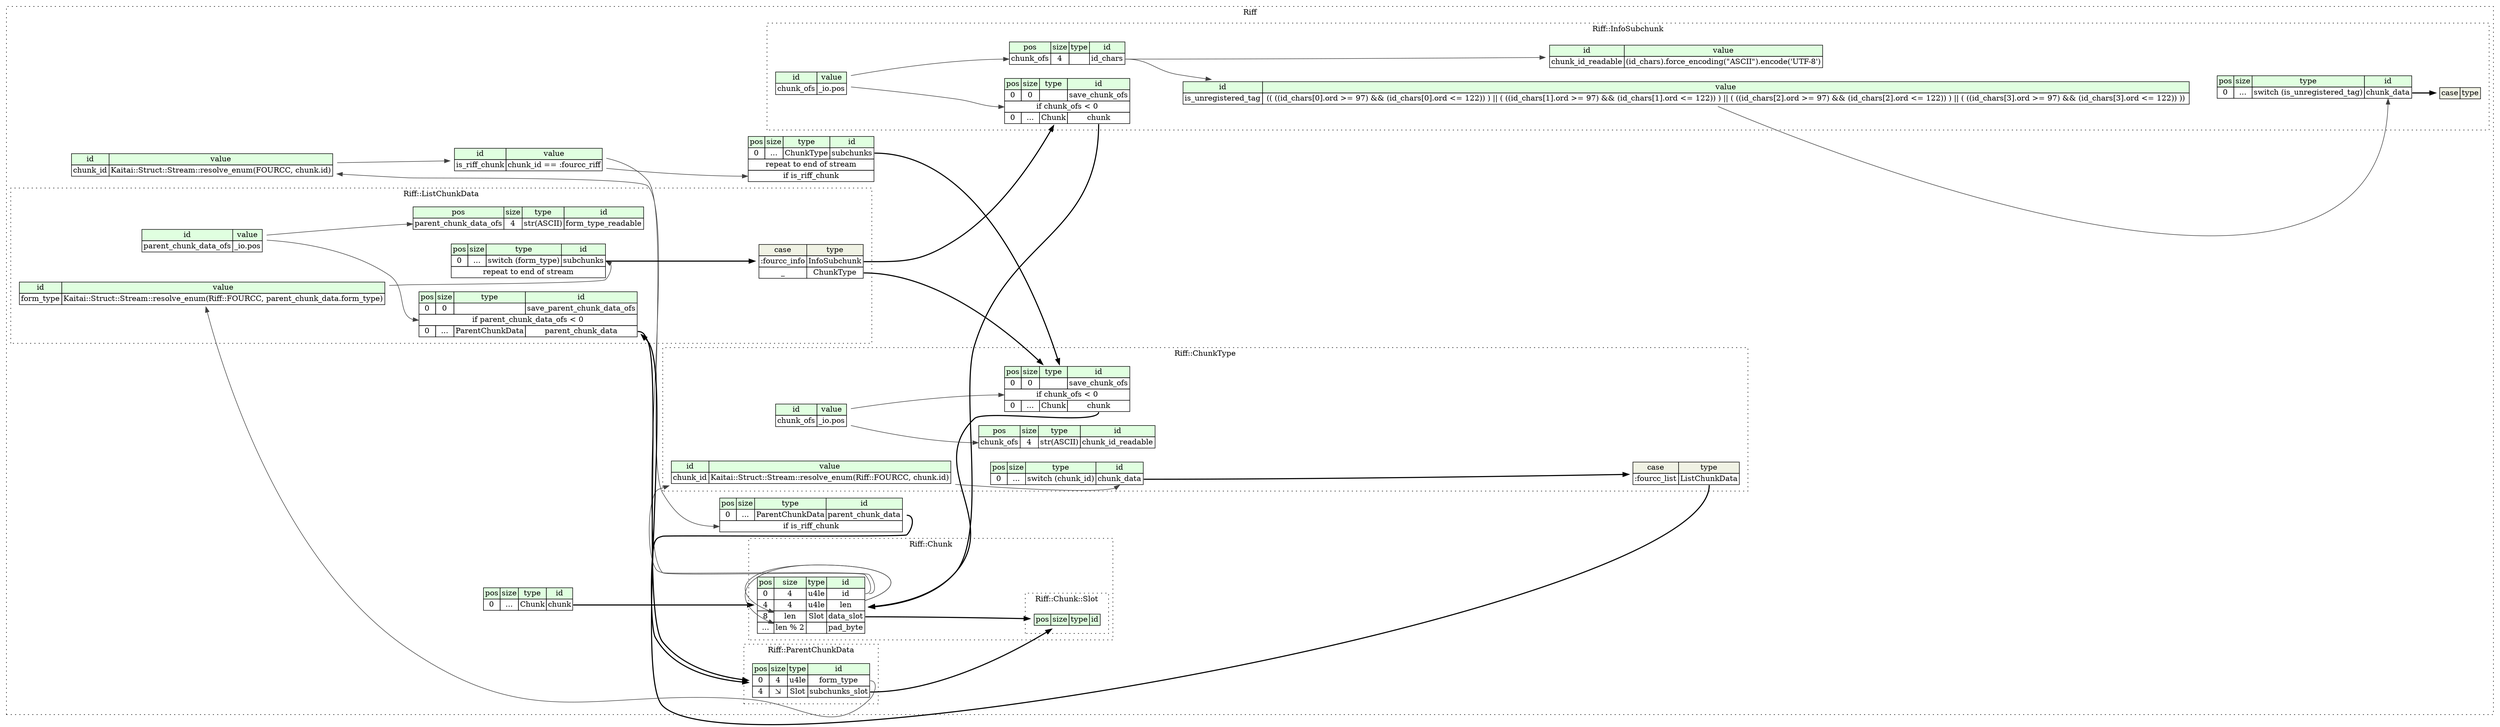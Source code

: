 digraph {
	rankdir=LR;
	node [shape=plaintext];
	subgraph cluster__riff {
		label="Riff";
		graph[style=dotted];

		riff__seq [label=<<TABLE BORDER="0" CELLBORDER="1" CELLSPACING="0">
			<TR><TD BGCOLOR="#E0FFE0">pos</TD><TD BGCOLOR="#E0FFE0">size</TD><TD BGCOLOR="#E0FFE0">type</TD><TD BGCOLOR="#E0FFE0">id</TD></TR>
			<TR><TD PORT="chunk_pos">0</TD><TD PORT="chunk_size">...</TD><TD>Chunk</TD><TD PORT="chunk_type">chunk</TD></TR>
		</TABLE>>];
		riff__inst__chunk_id [label=<<TABLE BORDER="0" CELLBORDER="1" CELLSPACING="0">
			<TR><TD BGCOLOR="#E0FFE0">id</TD><TD BGCOLOR="#E0FFE0">value</TD></TR>
			<TR><TD>chunk_id</TD><TD>Kaitai::Struct::Stream::resolve_enum(FOURCC, chunk.id)</TD></TR>
		</TABLE>>];
		riff__inst__is_riff_chunk [label=<<TABLE BORDER="0" CELLBORDER="1" CELLSPACING="0">
			<TR><TD BGCOLOR="#E0FFE0">id</TD><TD BGCOLOR="#E0FFE0">value</TD></TR>
			<TR><TD>is_riff_chunk</TD><TD>chunk_id == :fourcc_riff</TD></TR>
		</TABLE>>];
		riff__inst__parent_chunk_data [label=<<TABLE BORDER="0" CELLBORDER="1" CELLSPACING="0">
			<TR><TD BGCOLOR="#E0FFE0">pos</TD><TD BGCOLOR="#E0FFE0">size</TD><TD BGCOLOR="#E0FFE0">type</TD><TD BGCOLOR="#E0FFE0">id</TD></TR>
			<TR><TD PORT="parent_chunk_data_pos">0</TD><TD PORT="parent_chunk_data_size">...</TD><TD>ParentChunkData</TD><TD PORT="parent_chunk_data_type">parent_chunk_data</TD></TR>
			<TR><TD COLSPAN="4" PORT="parent_chunk_data__if">if is_riff_chunk</TD></TR>
		</TABLE>>];
		riff__inst__subchunks [label=<<TABLE BORDER="0" CELLBORDER="1" CELLSPACING="0">
			<TR><TD BGCOLOR="#E0FFE0">pos</TD><TD BGCOLOR="#E0FFE0">size</TD><TD BGCOLOR="#E0FFE0">type</TD><TD BGCOLOR="#E0FFE0">id</TD></TR>
			<TR><TD PORT="subchunks_pos">0</TD><TD PORT="subchunks_size">...</TD><TD>ChunkType</TD><TD PORT="subchunks_type">subchunks</TD></TR>
			<TR><TD COLSPAN="4" PORT="subchunks__repeat">repeat to end of stream</TD></TR>
			<TR><TD COLSPAN="4" PORT="subchunks__if">if is_riff_chunk</TD></TR>
		</TABLE>>];
		subgraph cluster__chunk {
			label="Riff::Chunk";
			graph[style=dotted];

			chunk__seq [label=<<TABLE BORDER="0" CELLBORDER="1" CELLSPACING="0">
				<TR><TD BGCOLOR="#E0FFE0">pos</TD><TD BGCOLOR="#E0FFE0">size</TD><TD BGCOLOR="#E0FFE0">type</TD><TD BGCOLOR="#E0FFE0">id</TD></TR>
				<TR><TD PORT="id_pos">0</TD><TD PORT="id_size">4</TD><TD>u4le</TD><TD PORT="id_type">id</TD></TR>
				<TR><TD PORT="len_pos">4</TD><TD PORT="len_size">4</TD><TD>u4le</TD><TD PORT="len_type">len</TD></TR>
				<TR><TD PORT="data_slot_pos">8</TD><TD PORT="data_slot_size">len</TD><TD>Slot</TD><TD PORT="data_slot_type">data_slot</TD></TR>
				<TR><TD PORT="pad_byte_pos">...</TD><TD PORT="pad_byte_size">len % 2</TD><TD></TD><TD PORT="pad_byte_type">pad_byte</TD></TR>
			</TABLE>>];
			subgraph cluster__slot {
				label="Riff::Chunk::Slot";
				graph[style=dotted];

				slot__seq [label=<<TABLE BORDER="0" CELLBORDER="1" CELLSPACING="0">
					<TR><TD BGCOLOR="#E0FFE0">pos</TD><TD BGCOLOR="#E0FFE0">size</TD><TD BGCOLOR="#E0FFE0">type</TD><TD BGCOLOR="#E0FFE0">id</TD></TR>
				</TABLE>>];
			}
		}
		subgraph cluster__chunk_type {
			label="Riff::ChunkType";
			graph[style=dotted];

			chunk_type__seq [label=<<TABLE BORDER="0" CELLBORDER="1" CELLSPACING="0">
				<TR><TD BGCOLOR="#E0FFE0">pos</TD><TD BGCOLOR="#E0FFE0">size</TD><TD BGCOLOR="#E0FFE0">type</TD><TD BGCOLOR="#E0FFE0">id</TD></TR>
				<TR><TD PORT="save_chunk_ofs_pos">0</TD><TD PORT="save_chunk_ofs_size">0</TD><TD></TD><TD PORT="save_chunk_ofs_type">save_chunk_ofs</TD></TR>
				<TR><TD COLSPAN="4" PORT="save_chunk_ofs__if">if chunk_ofs &lt; 0</TD></TR>
				<TR><TD PORT="chunk_pos">0</TD><TD PORT="chunk_size">...</TD><TD>Chunk</TD><TD PORT="chunk_type">chunk</TD></TR>
			</TABLE>>];
			chunk_type__inst__chunk_data [label=<<TABLE BORDER="0" CELLBORDER="1" CELLSPACING="0">
				<TR><TD BGCOLOR="#E0FFE0">pos</TD><TD BGCOLOR="#E0FFE0">size</TD><TD BGCOLOR="#E0FFE0">type</TD><TD BGCOLOR="#E0FFE0">id</TD></TR>
				<TR><TD PORT="chunk_data_pos">0</TD><TD PORT="chunk_data_size">...</TD><TD>switch (chunk_id)</TD><TD PORT="chunk_data_type">chunk_data</TD></TR>
			</TABLE>>];
			chunk_type__inst__chunk_id [label=<<TABLE BORDER="0" CELLBORDER="1" CELLSPACING="0">
				<TR><TD BGCOLOR="#E0FFE0">id</TD><TD BGCOLOR="#E0FFE0">value</TD></TR>
				<TR><TD>chunk_id</TD><TD>Kaitai::Struct::Stream::resolve_enum(Riff::FOURCC, chunk.id)</TD></TR>
			</TABLE>>];
			chunk_type__inst__chunk_id_readable [label=<<TABLE BORDER="0" CELLBORDER="1" CELLSPACING="0">
				<TR><TD BGCOLOR="#E0FFE0">pos</TD><TD BGCOLOR="#E0FFE0">size</TD><TD BGCOLOR="#E0FFE0">type</TD><TD BGCOLOR="#E0FFE0">id</TD></TR>
				<TR><TD PORT="chunk_id_readable_pos">chunk_ofs</TD><TD PORT="chunk_id_readable_size">4</TD><TD>str(ASCII)</TD><TD PORT="chunk_id_readable_type">chunk_id_readable</TD></TR>
			</TABLE>>];
			chunk_type__inst__chunk_ofs [label=<<TABLE BORDER="0" CELLBORDER="1" CELLSPACING="0">
				<TR><TD BGCOLOR="#E0FFE0">id</TD><TD BGCOLOR="#E0FFE0">value</TD></TR>
				<TR><TD>chunk_ofs</TD><TD>_io.pos</TD></TR>
			</TABLE>>];
chunk_type__inst__chunk_data_chunk_data_switch [label=<<TABLE BORDER="0" CELLBORDER="1" CELLSPACING="0">
	<TR><TD BGCOLOR="#F0F2E4">case</TD><TD BGCOLOR="#F0F2E4">type</TD></TR>
	<TR><TD>:fourcc_list</TD><TD PORT="case0">ListChunkData</TD></TR>
</TABLE>>];
		}
		subgraph cluster__info_subchunk {
			label="Riff::InfoSubchunk";
			graph[style=dotted];

			info_subchunk__seq [label=<<TABLE BORDER="0" CELLBORDER="1" CELLSPACING="0">
				<TR><TD BGCOLOR="#E0FFE0">pos</TD><TD BGCOLOR="#E0FFE0">size</TD><TD BGCOLOR="#E0FFE0">type</TD><TD BGCOLOR="#E0FFE0">id</TD></TR>
				<TR><TD PORT="save_chunk_ofs_pos">0</TD><TD PORT="save_chunk_ofs_size">0</TD><TD></TD><TD PORT="save_chunk_ofs_type">save_chunk_ofs</TD></TR>
				<TR><TD COLSPAN="4" PORT="save_chunk_ofs__if">if chunk_ofs &lt; 0</TD></TR>
				<TR><TD PORT="chunk_pos">0</TD><TD PORT="chunk_size">...</TD><TD>Chunk</TD><TD PORT="chunk_type">chunk</TD></TR>
			</TABLE>>];
			info_subchunk__inst__chunk_data [label=<<TABLE BORDER="0" CELLBORDER="1" CELLSPACING="0">
				<TR><TD BGCOLOR="#E0FFE0">pos</TD><TD BGCOLOR="#E0FFE0">size</TD><TD BGCOLOR="#E0FFE0">type</TD><TD BGCOLOR="#E0FFE0">id</TD></TR>
				<TR><TD PORT="chunk_data_pos">0</TD><TD PORT="chunk_data_size">...</TD><TD>switch (is_unregistered_tag)</TD><TD PORT="chunk_data_type">chunk_data</TD></TR>
			</TABLE>>];
			info_subchunk__inst__chunk_id_readable [label=<<TABLE BORDER="0" CELLBORDER="1" CELLSPACING="0">
				<TR><TD BGCOLOR="#E0FFE0">id</TD><TD BGCOLOR="#E0FFE0">value</TD></TR>
				<TR><TD>chunk_id_readable</TD><TD>(id_chars).force_encoding(&quot;ASCII&quot;).encode('UTF-8')</TD></TR>
			</TABLE>>];
			info_subchunk__inst__chunk_ofs [label=<<TABLE BORDER="0" CELLBORDER="1" CELLSPACING="0">
				<TR><TD BGCOLOR="#E0FFE0">id</TD><TD BGCOLOR="#E0FFE0">value</TD></TR>
				<TR><TD>chunk_ofs</TD><TD>_io.pos</TD></TR>
			</TABLE>>];
			info_subchunk__inst__id_chars [label=<<TABLE BORDER="0" CELLBORDER="1" CELLSPACING="0">
				<TR><TD BGCOLOR="#E0FFE0">pos</TD><TD BGCOLOR="#E0FFE0">size</TD><TD BGCOLOR="#E0FFE0">type</TD><TD BGCOLOR="#E0FFE0">id</TD></TR>
				<TR><TD PORT="id_chars_pos">chunk_ofs</TD><TD PORT="id_chars_size">4</TD><TD></TD><TD PORT="id_chars_type">id_chars</TD></TR>
			</TABLE>>];
			info_subchunk__inst__is_unregistered_tag [label=<<TABLE BORDER="0" CELLBORDER="1" CELLSPACING="0">
				<TR><TD BGCOLOR="#E0FFE0">id</TD><TD BGCOLOR="#E0FFE0">value</TD></TR>
				<TR><TD>is_unregistered_tag</TD><TD> (( ((id_chars[0].ord &gt;= 97) &amp;&amp; (id_chars[0].ord &lt;= 122)) ) || ( ((id_chars[1].ord &gt;= 97) &amp;&amp; (id_chars[1].ord &lt;= 122)) ) || ( ((id_chars[2].ord &gt;= 97) &amp;&amp; (id_chars[2].ord &lt;= 122)) ) || ( ((id_chars[3].ord &gt;= 97) &amp;&amp; (id_chars[3].ord &lt;= 122)) )) </TD></TR>
			</TABLE>>];
info_subchunk__inst__chunk_data_chunk_data_switch [label=<<TABLE BORDER="0" CELLBORDER="1" CELLSPACING="0">
	<TR><TD BGCOLOR="#F0F2E4">case</TD><TD BGCOLOR="#F0F2E4">type</TD></TR>
</TABLE>>];
		}
		subgraph cluster__list_chunk_data {
			label="Riff::ListChunkData";
			graph[style=dotted];

			list_chunk_data__seq [label=<<TABLE BORDER="0" CELLBORDER="1" CELLSPACING="0">
				<TR><TD BGCOLOR="#E0FFE0">pos</TD><TD BGCOLOR="#E0FFE0">size</TD><TD BGCOLOR="#E0FFE0">type</TD><TD BGCOLOR="#E0FFE0">id</TD></TR>
				<TR><TD PORT="save_parent_chunk_data_ofs_pos">0</TD><TD PORT="save_parent_chunk_data_ofs_size">0</TD><TD></TD><TD PORT="save_parent_chunk_data_ofs_type">save_parent_chunk_data_ofs</TD></TR>
				<TR><TD COLSPAN="4" PORT="save_parent_chunk_data_ofs__if">if parent_chunk_data_ofs &lt; 0</TD></TR>
				<TR><TD PORT="parent_chunk_data_pos">0</TD><TD PORT="parent_chunk_data_size">...</TD><TD>ParentChunkData</TD><TD PORT="parent_chunk_data_type">parent_chunk_data</TD></TR>
			</TABLE>>];
			list_chunk_data__inst__form_type [label=<<TABLE BORDER="0" CELLBORDER="1" CELLSPACING="0">
				<TR><TD BGCOLOR="#E0FFE0">id</TD><TD BGCOLOR="#E0FFE0">value</TD></TR>
				<TR><TD>form_type</TD><TD>Kaitai::Struct::Stream::resolve_enum(Riff::FOURCC, parent_chunk_data.form_type)</TD></TR>
			</TABLE>>];
			list_chunk_data__inst__form_type_readable [label=<<TABLE BORDER="0" CELLBORDER="1" CELLSPACING="0">
				<TR><TD BGCOLOR="#E0FFE0">pos</TD><TD BGCOLOR="#E0FFE0">size</TD><TD BGCOLOR="#E0FFE0">type</TD><TD BGCOLOR="#E0FFE0">id</TD></TR>
				<TR><TD PORT="form_type_readable_pos">parent_chunk_data_ofs</TD><TD PORT="form_type_readable_size">4</TD><TD>str(ASCII)</TD><TD PORT="form_type_readable_type">form_type_readable</TD></TR>
			</TABLE>>];
			list_chunk_data__inst__parent_chunk_data_ofs [label=<<TABLE BORDER="0" CELLBORDER="1" CELLSPACING="0">
				<TR><TD BGCOLOR="#E0FFE0">id</TD><TD BGCOLOR="#E0FFE0">value</TD></TR>
				<TR><TD>parent_chunk_data_ofs</TD><TD>_io.pos</TD></TR>
			</TABLE>>];
			list_chunk_data__inst__subchunks [label=<<TABLE BORDER="0" CELLBORDER="1" CELLSPACING="0">
				<TR><TD BGCOLOR="#E0FFE0">pos</TD><TD BGCOLOR="#E0FFE0">size</TD><TD BGCOLOR="#E0FFE0">type</TD><TD BGCOLOR="#E0FFE0">id</TD></TR>
				<TR><TD PORT="subchunks_pos">0</TD><TD PORT="subchunks_size">...</TD><TD>switch (form_type)</TD><TD PORT="subchunks_type">subchunks</TD></TR>
				<TR><TD COLSPAN="4" PORT="subchunks__repeat">repeat to end of stream</TD></TR>
			</TABLE>>];
list_chunk_data__inst__subchunks_subchunks_switch [label=<<TABLE BORDER="0" CELLBORDER="1" CELLSPACING="0">
	<TR><TD BGCOLOR="#F0F2E4">case</TD><TD BGCOLOR="#F0F2E4">type</TD></TR>
	<TR><TD>:fourcc_info</TD><TD PORT="case0">InfoSubchunk</TD></TR>
	<TR><TD>_</TD><TD PORT="case1">ChunkType</TD></TR>
</TABLE>>];
		}
		subgraph cluster__parent_chunk_data {
			label="Riff::ParentChunkData";
			graph[style=dotted];

			parent_chunk_data__seq [label=<<TABLE BORDER="0" CELLBORDER="1" CELLSPACING="0">
				<TR><TD BGCOLOR="#E0FFE0">pos</TD><TD BGCOLOR="#E0FFE0">size</TD><TD BGCOLOR="#E0FFE0">type</TD><TD BGCOLOR="#E0FFE0">id</TD></TR>
				<TR><TD PORT="form_type_pos">0</TD><TD PORT="form_type_size">4</TD><TD>u4le</TD><TD PORT="form_type_type">form_type</TD></TR>
				<TR><TD PORT="subchunks_slot_pos">4</TD><TD PORT="subchunks_slot_size">⇲</TD><TD>Slot</TD><TD PORT="subchunks_slot_type">subchunks_slot</TD></TR>
			</TABLE>>];
			subgraph cluster__slot {
				label="Riff::ParentChunkData::Slot";
				graph[style=dotted];

				slot__seq [label=<<TABLE BORDER="0" CELLBORDER="1" CELLSPACING="0">
					<TR><TD BGCOLOR="#E0FFE0">pos</TD><TD BGCOLOR="#E0FFE0">size</TD><TD BGCOLOR="#E0FFE0">type</TD><TD BGCOLOR="#E0FFE0">id</TD></TR>
				</TABLE>>];
			}
		}
	}
	riff__seq:chunk_type -> chunk__seq [style=bold];
	chunk__seq:id_type -> riff__inst__chunk_id [color="#404040"];
	riff__inst__chunk_id:chunk_id_type -> riff__inst__is_riff_chunk [color="#404040"];
	riff__inst__parent_chunk_data:parent_chunk_data_type -> parent_chunk_data__seq [style=bold];
	riff__inst__is_riff_chunk:is_riff_chunk_type -> riff__inst__parent_chunk_data:parent_chunk_data__if [color="#404040"];
	riff__inst__subchunks:subchunks_type -> chunk_type__seq [style=bold];
	riff__inst__is_riff_chunk:is_riff_chunk_type -> riff__inst__subchunks:subchunks__if [color="#404040"];
	chunk__seq:len_type -> chunk__seq:data_slot_size [color="#404040"];
	chunk__seq:data_slot_type -> slot__seq [style=bold];
	chunk__seq:len_type -> chunk__seq:pad_byte_size [color="#404040"];
	chunk_type__inst__chunk_ofs:chunk_ofs_type -> chunk_type__seq:save_chunk_ofs__if [color="#404040"];
	chunk_type__seq:chunk_type -> chunk__seq [style=bold];
	chunk_type__inst__chunk_data:chunk_data_type -> chunk_type__inst__chunk_data_chunk_data_switch [style=bold];
	chunk_type__inst__chunk_data_chunk_data_switch:case0 -> list_chunk_data__seq [style=bold];
	chunk_type__inst__chunk_id:chunk_id_type -> chunk_type__inst__chunk_data:chunk_data_type [color="#404040"];
	chunk__seq:id_type -> chunk_type__inst__chunk_id [color="#404040"];
	chunk_type__inst__chunk_ofs:chunk_ofs_type -> chunk_type__inst__chunk_id_readable:chunk_id_readable_pos [color="#404040"];
	info_subchunk__inst__chunk_ofs:chunk_ofs_type -> info_subchunk__seq:save_chunk_ofs__if [color="#404040"];
	info_subchunk__seq:chunk_type -> chunk__seq [style=bold];
	info_subchunk__inst__chunk_data:chunk_data_type -> info_subchunk__inst__chunk_data_chunk_data_switch [style=bold];
	info_subchunk__inst__is_unregistered_tag:is_unregistered_tag_type -> info_subchunk__inst__chunk_data:chunk_data_type [color="#404040"];
	info_subchunk__inst__id_chars:id_chars_type -> info_subchunk__inst__chunk_id_readable [color="#404040"];
	info_subchunk__inst__chunk_ofs:chunk_ofs_type -> info_subchunk__inst__id_chars:id_chars_pos [color="#404040"];
	info_subchunk__inst__id_chars:id_chars_type -> info_subchunk__inst__is_unregistered_tag [color="#404040"];
	list_chunk_data__inst__parent_chunk_data_ofs:parent_chunk_data_ofs_type -> list_chunk_data__seq:save_parent_chunk_data_ofs__if [color="#404040"];
	list_chunk_data__seq:parent_chunk_data_type -> parent_chunk_data__seq [style=bold];
	parent_chunk_data__seq:form_type_type -> list_chunk_data__inst__form_type [color="#404040"];
	list_chunk_data__inst__parent_chunk_data_ofs:parent_chunk_data_ofs_type -> list_chunk_data__inst__form_type_readable:form_type_readable_pos [color="#404040"];
	list_chunk_data__inst__subchunks:subchunks_type -> list_chunk_data__inst__subchunks_subchunks_switch [style=bold];
	list_chunk_data__inst__subchunks_subchunks_switch:case0 -> info_subchunk__seq [style=bold];
	list_chunk_data__inst__subchunks_subchunks_switch:case1 -> chunk_type__seq [style=bold];
	list_chunk_data__inst__form_type:form_type_type -> list_chunk_data__inst__subchunks:subchunks_type [color="#404040"];
	parent_chunk_data__seq:subchunks_slot_type -> slot__seq [style=bold];
}
